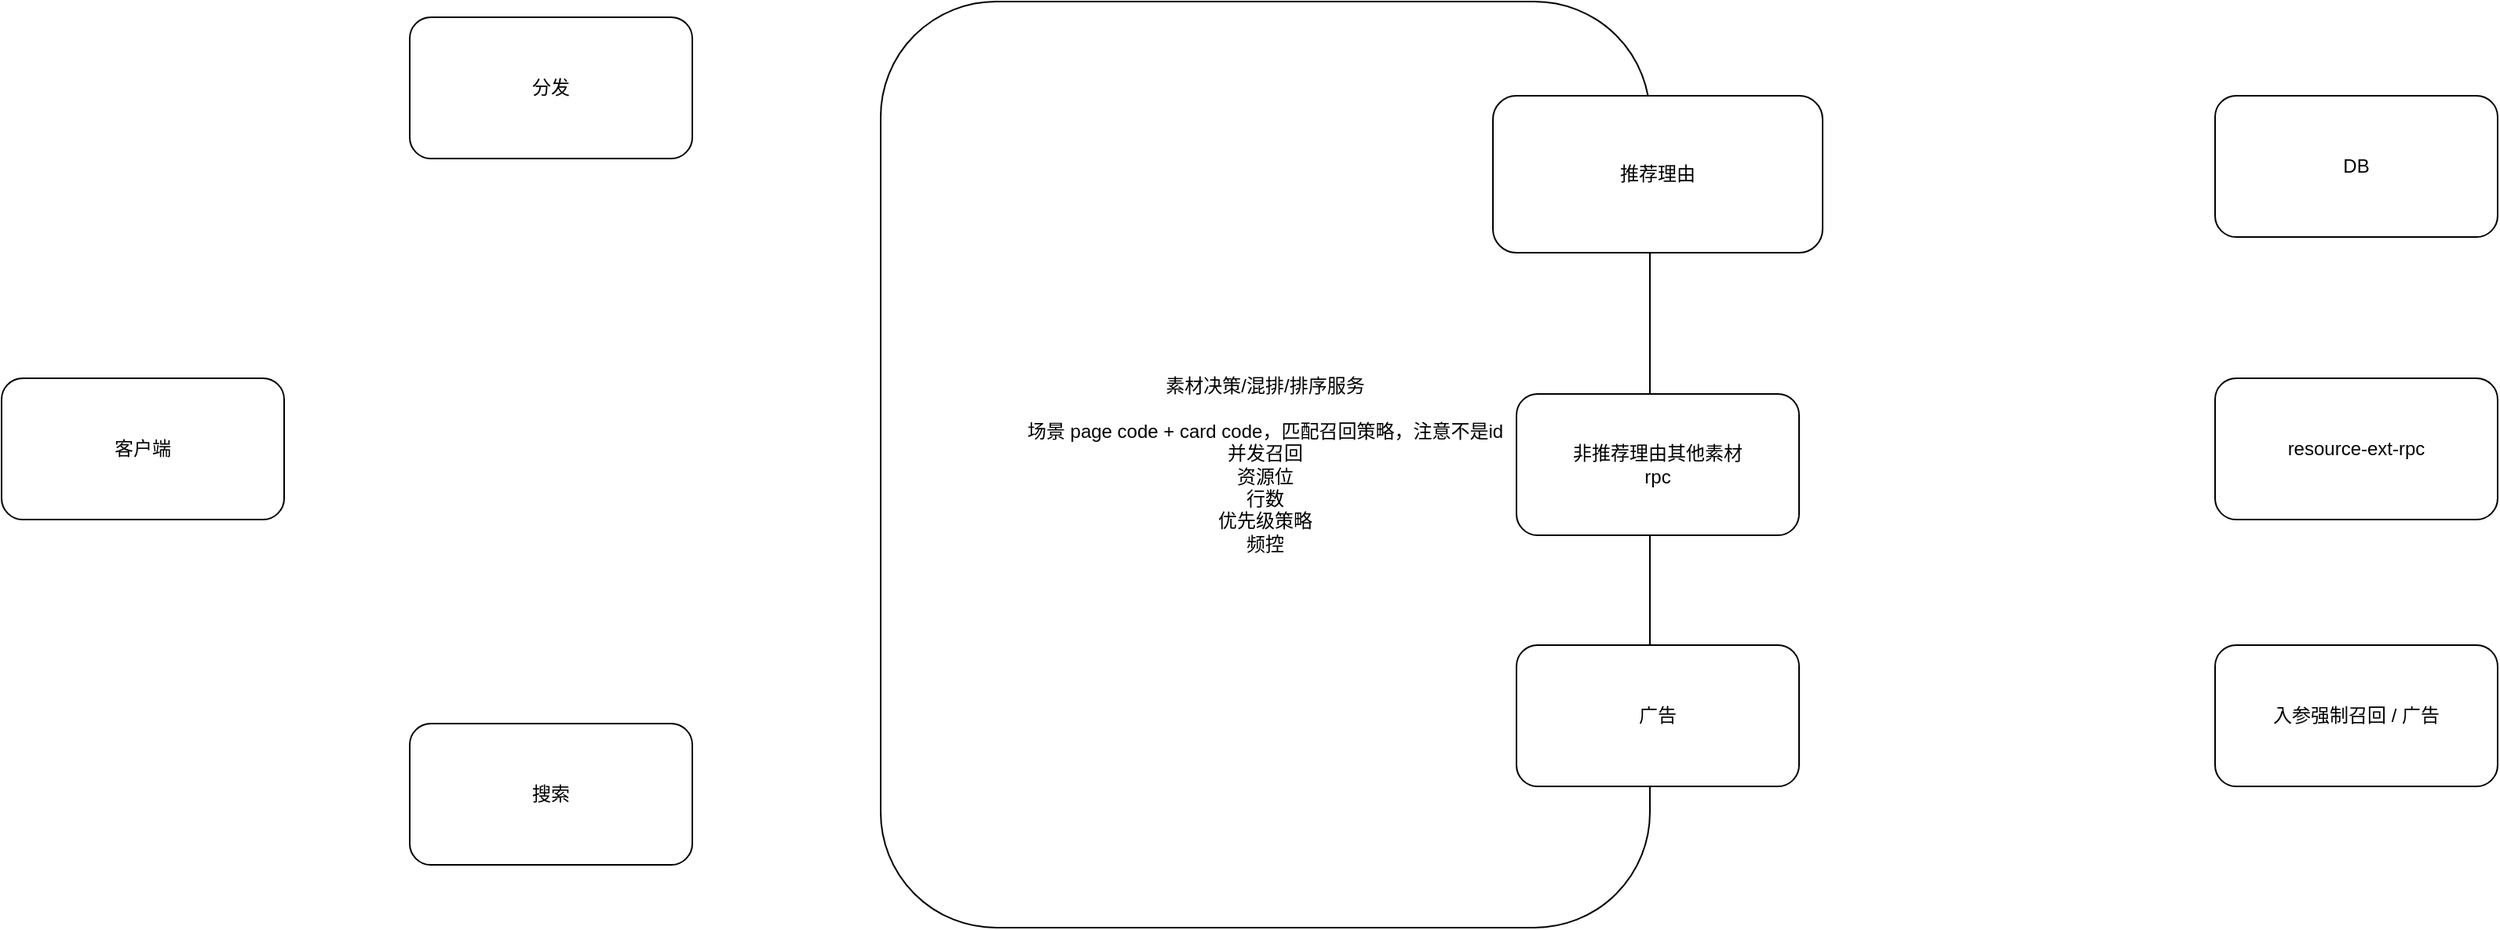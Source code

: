 <mxfile version="24.8.4">
  <diagram name="第 1 页" id="8LxZiP1NVyg7wSqTXbnJ">
    <mxGraphModel dx="1696" dy="459" grid="1" gridSize="10" guides="1" tooltips="1" connect="1" arrows="1" fold="1" page="1" pageScale="1" pageWidth="827" pageHeight="1169" math="0" shadow="0">
      <root>
        <mxCell id="0" />
        <mxCell id="1" parent="0" />
        <mxCell id="1YZOs5OkidO7PdD_BnGx-1" value="素材决策/混排/排序服务&lt;br&gt;&lt;br&gt;场景 page code + card code，匹配召回策略，注意不是id&lt;br&gt;并发召回&lt;br&gt;资源位&lt;br&gt;行数&lt;br&gt;优先级策略&lt;br&gt;频控" style="rounded=1;whiteSpace=wrap;html=1;" vertex="1" parent="1">
          <mxGeometry x="260" y="240" width="490" height="590" as="geometry" />
        </mxCell>
        <mxCell id="1YZOs5OkidO7PdD_BnGx-2" value="推荐理由" style="rounded=1;whiteSpace=wrap;html=1;" vertex="1" parent="1">
          <mxGeometry x="650" y="300" width="210" height="100" as="geometry" />
        </mxCell>
        <mxCell id="1YZOs5OkidO7PdD_BnGx-3" value="非推荐理由其他素材&lt;br&gt;rpc" style="rounded=1;whiteSpace=wrap;html=1;" vertex="1" parent="1">
          <mxGeometry x="665" y="490" width="180" height="90" as="geometry" />
        </mxCell>
        <mxCell id="1YZOs5OkidO7PdD_BnGx-4" value="广告" style="rounded=1;whiteSpace=wrap;html=1;" vertex="1" parent="1">
          <mxGeometry x="665" y="650" width="180" height="90" as="geometry" />
        </mxCell>
        <mxCell id="1YZOs5OkidO7PdD_BnGx-5" value="分发" style="rounded=1;whiteSpace=wrap;html=1;" vertex="1" parent="1">
          <mxGeometry x="-40" y="250" width="180" height="90" as="geometry" />
        </mxCell>
        <mxCell id="1YZOs5OkidO7PdD_BnGx-6" value="搜索" style="rounded=1;whiteSpace=wrap;html=1;" vertex="1" parent="1">
          <mxGeometry x="-40" y="700" width="180" height="90" as="geometry" />
        </mxCell>
        <mxCell id="1YZOs5OkidO7PdD_BnGx-7" value="客户端" style="rounded=1;whiteSpace=wrap;html=1;" vertex="1" parent="1">
          <mxGeometry x="-300" y="480" width="180" height="90" as="geometry" />
        </mxCell>
        <mxCell id="1YZOs5OkidO7PdD_BnGx-8" value="DB" style="rounded=1;whiteSpace=wrap;html=1;" vertex="1" parent="1">
          <mxGeometry x="1110" y="300" width="180" height="90" as="geometry" />
        </mxCell>
        <mxCell id="1YZOs5OkidO7PdD_BnGx-10" value="resource-ext-rpc" style="rounded=1;whiteSpace=wrap;html=1;" vertex="1" parent="1">
          <mxGeometry x="1110" y="480" width="180" height="90" as="geometry" />
        </mxCell>
        <mxCell id="1YZOs5OkidO7PdD_BnGx-11" value="入参强制召回 / 广告" style="rounded=1;whiteSpace=wrap;html=1;" vertex="1" parent="1">
          <mxGeometry x="1110" y="650" width="180" height="90" as="geometry" />
        </mxCell>
      </root>
    </mxGraphModel>
  </diagram>
</mxfile>
